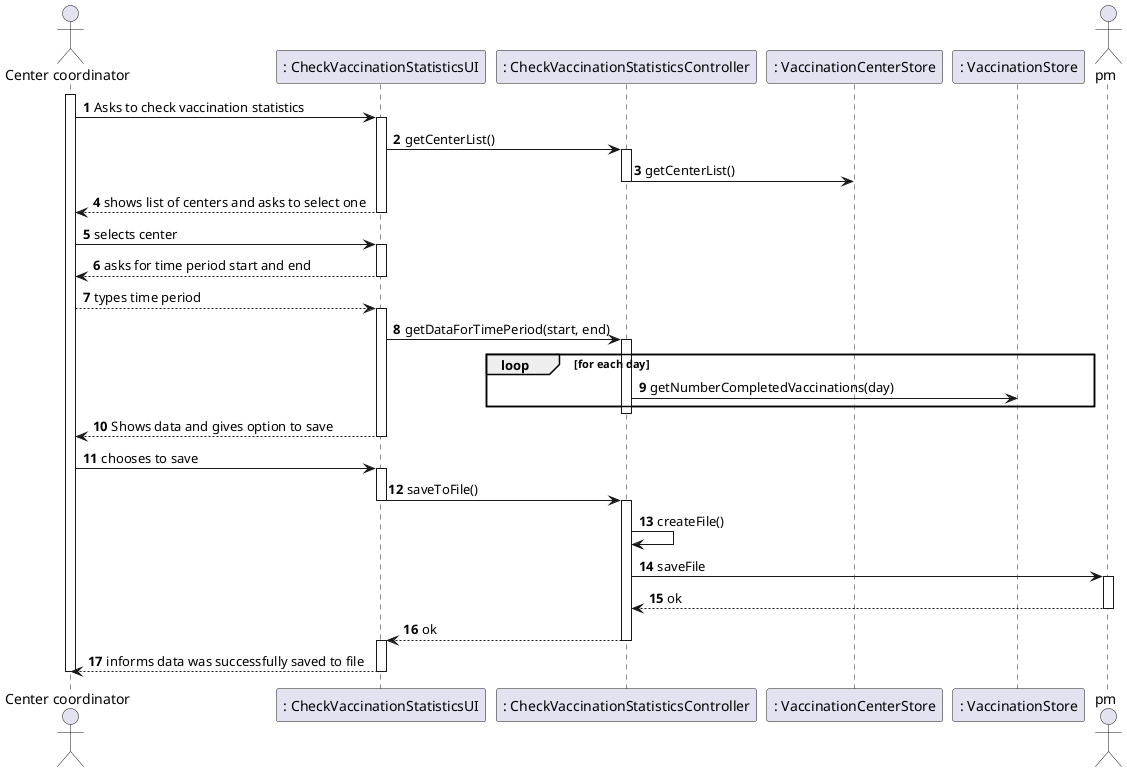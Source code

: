 @startuml
'https://plantuml.com/sequence-diagram

autonumber
actor "Center coordinator" as cc
participant  ": CheckVaccinationStatisticsUI" as ui
participant ": CheckVaccinationStatisticsController" as con
participant ": VaccinationCenterStore" as vcs
participant ": VaccinationStore" as store
actor "pm" as c
activate cc
cc -> ui: Asks to check vaccination statistics

activate ui
ui->con: getCenterList()
activate con
con->vcs:getCenterList()
deactivate con
ui--> cc: shows list of centers and asks to select one
deactivate ui

cc->ui: selects center

activate ui
ui --> cc: asks for time period start and end
deactivate ui

cc --> ui: types time period

activate ui
ui -> con: getDataForTimePeriod(start, end)
activate con
loop for each day
 con -> store: getNumberCompletedVaccinations(day)
end
deactivate con

ui --> cc: Shows data and gives option to save
deactivate ui

cc -> ui: chooses to save
activate ui
ui->con:saveToFile()
deactivate ui
activate con
con->con:createFile()
con->c: saveFile
activate c
c-->con:  ok
deactivate c
con-->ui:  ok
deactivate con

activate ui
ui-->cc : informs data was successfully saved to file
deactivate ui
deactivate cc

@enduml